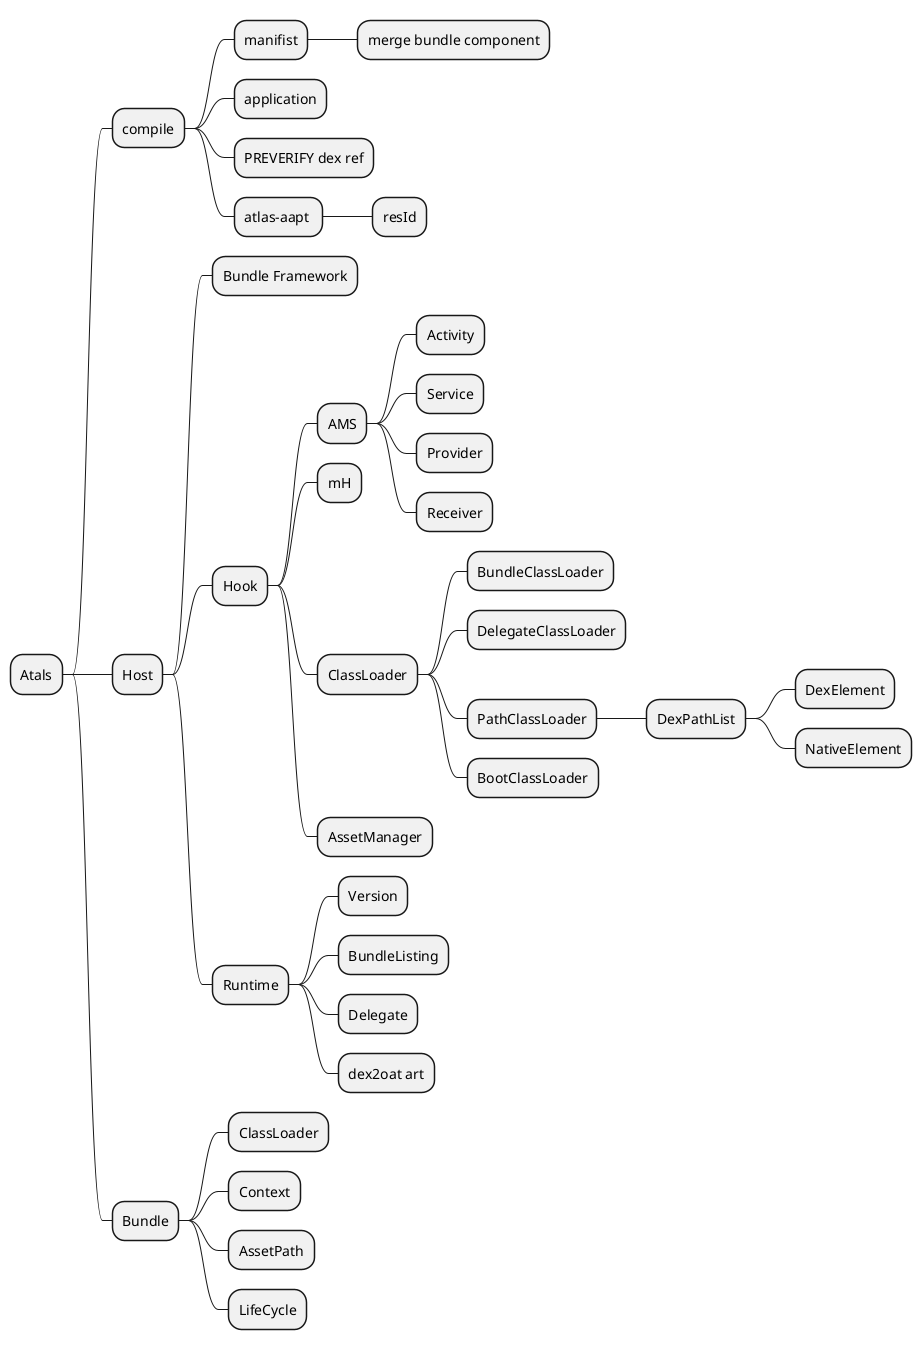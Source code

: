 @startmindmap

+ Atals
++ compile
+++ manifist
++++ merge bundle component
+++ application
+++ PREVERIFY dex ref
+++ atlas-aapt 
++++ resId
++ Host
+++ Bundle Framework
+++ Hook
++++ AMS
+++++ Activity
+++++ Service
+++++ Provider
+++++ Receiver
++++ mH
++++ ClassLoader
+++++ BundleClassLoader
+++++ DelegateClassLoader
+++++ PathClassLoader
++++++ DexPathList
+++++++ DexElement
+++++++ NativeElement
+++++ BootClassLoader
++++ AssetManager
+++ Runtime
++++ Version
++++ BundleListing
++++ Delegate
++++ dex2oat art
++ Bundle
+++ ClassLoader
+++ Context
+++ AssetPath
+++ LifeCycle

@endmindmap